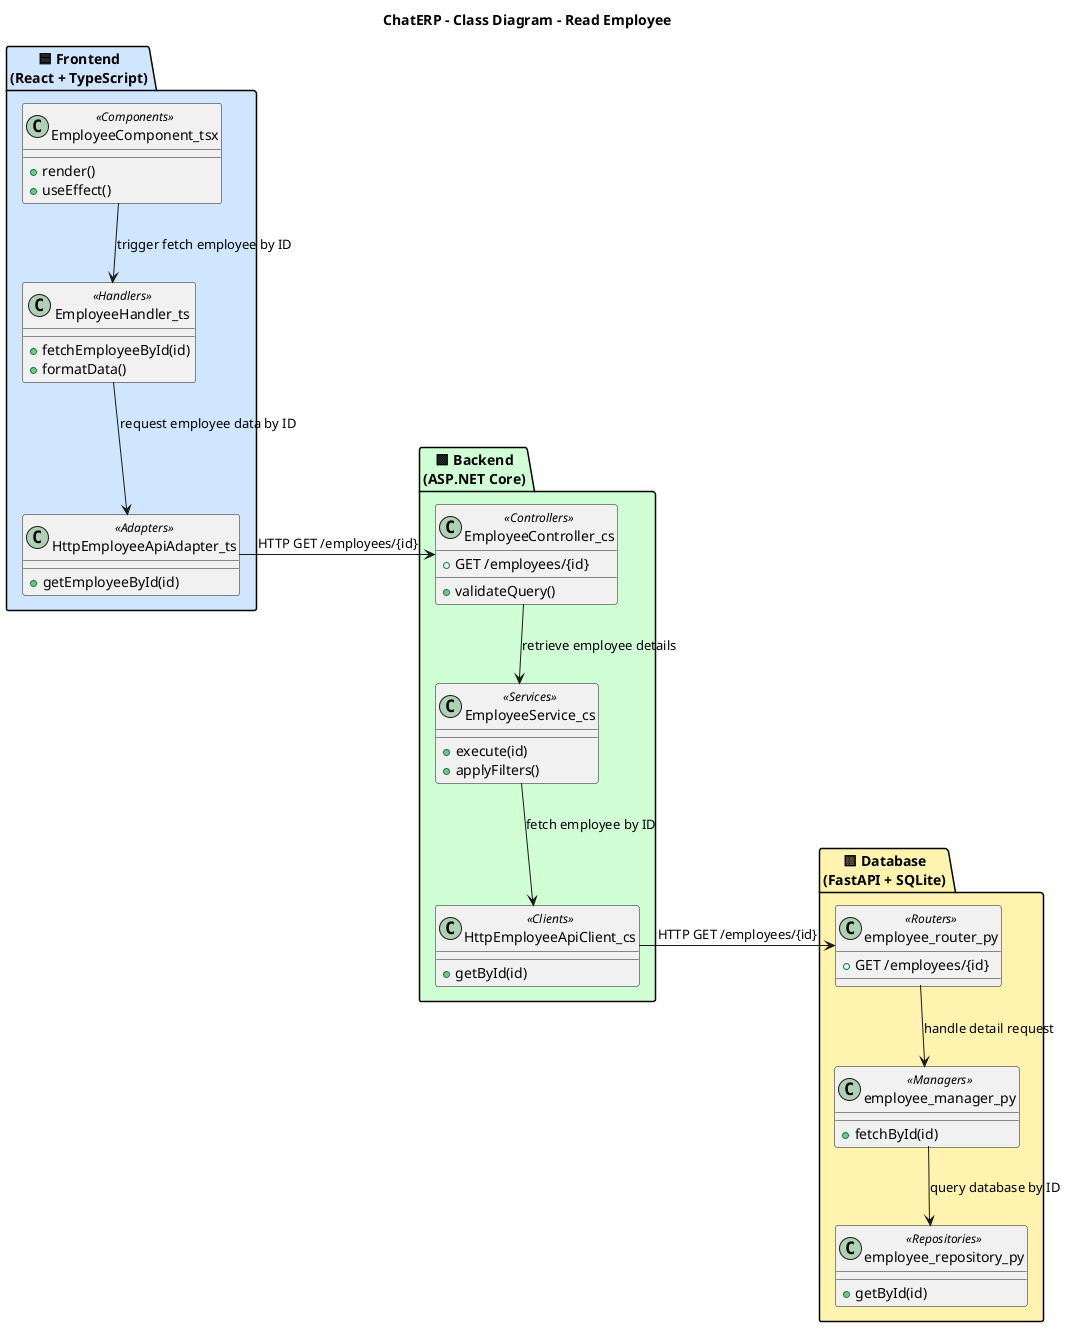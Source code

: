 ﻿@startuml ClassDiagram - UCS-UC-02b — Consulter un employé

title ChatERP – Class Diagram – Read Employee

' Colors definition
!define COLOR_FRONTEND #D0E6FF
!define COLOR_BACKEND  #D0FFD6
!define COLOR_DATABASE #FFF3B0

' 🟦 Frontend
package "🟦 Frontend\n(React + TypeScript)" as <<Frontend>> COLOR_FRONTEND {
  class EmployeeComponent_tsx <<Components>> {
    + render()
    + useEffect()
  }

  class EmployeeHandler_ts <<Handlers>> {
    + fetchEmployeeById(id)
    + formatData()
  }

  class HttpEmployeeApiAdapter_ts <<Adapters>> {
    + getEmployeeById(id)
  }
}

' 🟩 Backend
package "🟩 Backend\n(ASP.NET Core)" as <<Backend>> COLOR_BACKEND {
  class EmployeeController_cs <<Controllers>> {
    + GET /employees/{id}
    + validateQuery()
  }

  class EmployeeService_cs <<Services>> {
    + execute(id)
    + applyFilters()
  }

  class HttpEmployeeApiClient_cs <<Clients>> {
    + getById(id)
  }
}

' 🟨 Database
package "🟨 Database\n(FastAPI + SQLite)" as <<Database>> COLOR_DATABASE {
  class employee_router_py <<Routers>> {
    + GET /employees/{id}
  }

  class employee_manager_py <<Managers>> {
    + fetchById(id)
  }

  class employee_repository_py <<Repositories>> {
    + getById(id)
  }
}

' Flows

' Frontend internal flow
EmployeeComponent_tsx --> EmployeeHandler_ts : "trigger fetch employee by ID"
EmployeeHandler_ts --> HttpEmployeeApiAdapter_ts : "request employee data by ID"

' Frontend to Backend
HttpEmployeeApiAdapter_ts -right-> EmployeeController_cs : "HTTP GET /employees/{id}"

' Backend internal flow
EmployeeController_cs --> EmployeeService_cs : "retrieve employee details"
EmployeeService_cs --> HttpEmployeeApiClient_cs : "fetch employee by ID"

' Backend to Database
HttpEmployeeApiClient_cs -right-> employee_router_py : "HTTP GET /employees/{id}"

' Database internal flow
employee_router_py --> employee_manager_py : "handle detail request"
employee_manager_py --> employee_repository_py : "query database by ID"

@enduml
